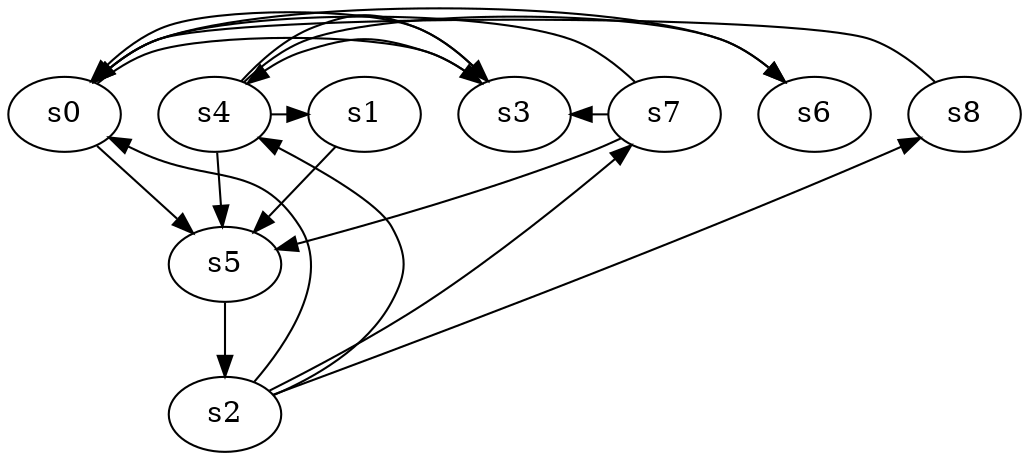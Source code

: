 digraph game_0833_complex_9 {
    s0 [name="s0", player=1];
    s1 [name="s1", player=0];
    s2 [name="s2", player=1, target=1];
    s3 [name="s3", player=1, target=1];
    s4 [name="s4", player=1];
    s5 [name="s5", player=1];
    s6 [name="s6", player=0, target=1];
    s7 [name="s7", player=1];
    s8 [name="s8", player=0];

    s0 -> s3 [constraint="time % 2 == 0 && time % 4 == 1"];
    s0 -> s5 [constraint="time == 5 || time == 8 || time == 12 || time == 14 || time == 15"];
    s0 -> s6 [constraint="!(time % 4 == 1)"];
    s1 -> s5 [constraint="!(time % 3 == 2)"];
    s2 -> s0 [constraint="time % 3 == 2 || time % 5 == 2"];
    s2 -> s4 [constraint="time % 3 == 1 && time % 4 == 2"];
    s2 -> s7 [constraint="time % 4 == 0 || time % 5 == 3"];
    s2 -> s8 [constraint="time % 4 == 0 || time % 5 == 0"];
    s3 -> s0 [constraint="time % 4 == 1 && time % 4 == 2"];
    s3 -> s4 [constraint="time % 2 == 1 || time % 2 == 1"];
    s4 -> s1 [constraint="time % 2 == 0 || time % 2 == 1"];
    s4 -> s3 [constraint="time % 2 == 0 && time % 4 == 3"];
    s4 -> s5;
    s4 -> s6 [constraint="time % 4 == 1 || time % 4 == 0"];
    s5 -> s2;
    s7 -> s0 [constraint="!(time % 5 == 4)"];
    s7 -> s3 [constraint="time == 5 || time == 14 || time == 15 || time == 22"];
    s7 -> s5;
    s8 -> s0 [constraint="time % 5 == 4 || time % 3 == 0"];
}
